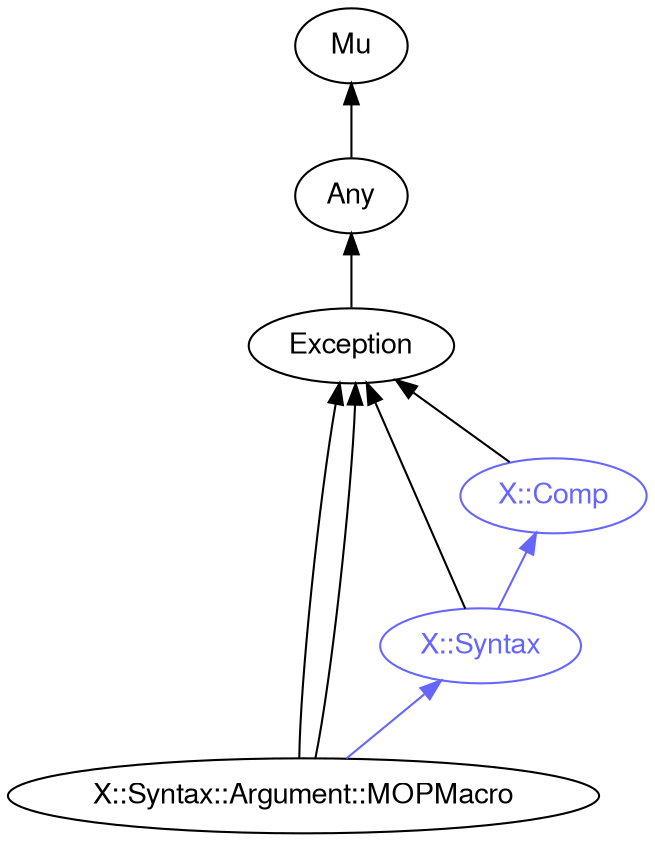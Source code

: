 digraph "perl6-type-graph" {
    rankdir=BT;
    splines=polyline;
    overlap=false; 
    // Types
    "X::Syntax::Argument::MOPMacro" [color="#000000", fontcolor="#000000", href="/type/X::Syntax::Argument::MOPMacro", fontname="FreeSans"];
    "Mu" [color="#000000", fontcolor="#000000", href="/type/Mu", fontname="FreeSans"];
    "Any" [color="#000000", fontcolor="#000000", href="/type/Any", fontname="FreeSans"];
    "Exception" [color="#000000", fontcolor="#000000", href="/type/Exception", fontname="FreeSans"];
    "X::Comp" [color="#6666FF", fontcolor="#6666FF", href="/type/X::Comp", fontname="FreeSans"];
    "X::Syntax" [color="#6666FF", fontcolor="#6666FF", href="/type/X::Syntax", fontname="FreeSans"];

    // Superclasses
    "X::Syntax::Argument::MOPMacro" -> "Exception" [color="#000000"];
    "X::Syntax::Argument::MOPMacro" -> "Exception" [color="#000000"];
    "Any" -> "Mu" [color="#000000"];
    "Exception" -> "Any" [color="#000000"];
    "X::Comp" -> "Exception" [color="#000000"];
    "X::Syntax" -> "Exception" [color="#000000"];

    // Roles
    "X::Syntax::Argument::MOPMacro" -> "X::Syntax" [color="#6666FF"];
    "X::Syntax" -> "X::Comp" [color="#6666FF"];
}
